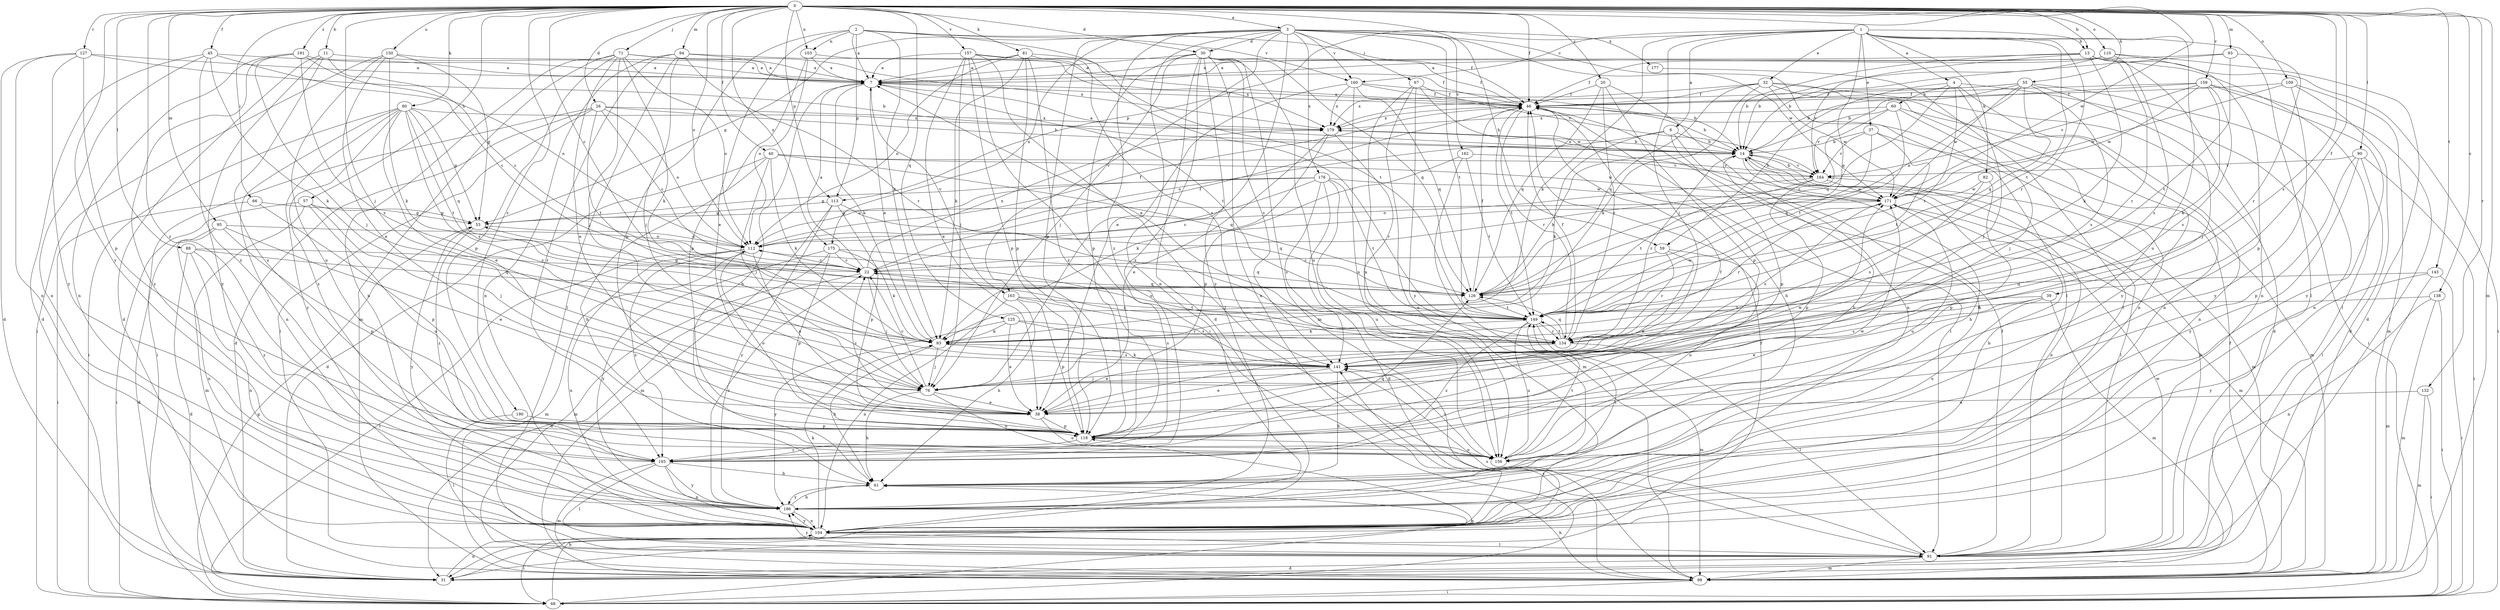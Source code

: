 strict digraph  {
0;
1;
2;
3;
4;
6;
7;
11;
13;
14;
20;
22;
26;
30;
31;
32;
37;
38;
39;
40;
45;
46;
53;
55;
57;
59;
60;
61;
66;
67;
68;
71;
76;
80;
81;
82;
83;
88;
90;
91;
93;
94;
95;
98;
103;
104;
109;
110;
112;
113;
118;
125;
126;
127;
132;
134;
138;
141;
143;
149;
150;
156;
157;
159;
160;
162;
163;
164;
171;
175;
176;
177;
179;
186;
190;
191;
193;
0 -> 3  [label=a];
0 -> 11  [label=b];
0 -> 13  [label=b];
0 -> 20  [label=c];
0 -> 22  [label=c];
0 -> 26  [label=d];
0 -> 30  [label=d];
0 -> 39  [label=f];
0 -> 40  [label=f];
0 -> 45  [label=f];
0 -> 46  [label=f];
0 -> 55  [label=h];
0 -> 57  [label=h];
0 -> 59  [label=h];
0 -> 66  [label=i];
0 -> 71  [label=j];
0 -> 76  [label=j];
0 -> 80  [label=k];
0 -> 81  [label=k];
0 -> 88  [label=l];
0 -> 90  [label=l];
0 -> 93  [label=m];
0 -> 94  [label=m];
0 -> 95  [label=m];
0 -> 98  [label=m];
0 -> 103  [label=n];
0 -> 109  [label=o];
0 -> 110  [label=o];
0 -> 112  [label=o];
0 -> 113  [label=p];
0 -> 125  [label=q];
0 -> 127  [label=r];
0 -> 132  [label=r];
0 -> 138  [label=s];
0 -> 141  [label=s];
0 -> 143  [label=t];
0 -> 150  [label=u];
0 -> 157  [label=v];
0 -> 159  [label=v];
0 -> 171  [label=w];
0 -> 175  [label=x];
0 -> 186  [label=y];
0 -> 190  [label=z];
0 -> 191  [label=z];
0 -> 193  [label=z];
1 -> 4  [label=a];
1 -> 6  [label=a];
1 -> 13  [label=b];
1 -> 32  [label=e];
1 -> 37  [label=e];
1 -> 76  [label=j];
1 -> 82  [label=k];
1 -> 83  [label=k];
1 -> 91  [label=l];
1 -> 113  [label=p];
1 -> 126  [label=q];
1 -> 134  [label=r];
1 -> 149  [label=t];
1 -> 156  [label=u];
1 -> 160  [label=v];
2 -> 7  [label=a];
2 -> 38  [label=e];
2 -> 46  [label=f];
2 -> 83  [label=k];
2 -> 103  [label=n];
2 -> 113  [label=p];
2 -> 118  [label=p];
2 -> 149  [label=t];
2 -> 160  [label=v];
3 -> 30  [label=d];
3 -> 38  [label=e];
3 -> 53  [label=g];
3 -> 67  [label=i];
3 -> 91  [label=l];
3 -> 104  [label=n];
3 -> 118  [label=p];
3 -> 149  [label=t];
3 -> 160  [label=v];
3 -> 162  [label=v];
3 -> 163  [label=v];
3 -> 171  [label=w];
3 -> 175  [label=x];
3 -> 176  [label=x];
3 -> 177  [label=x];
3 -> 193  [label=z];
4 -> 59  [label=h];
4 -> 60  [label=h];
4 -> 68  [label=i];
4 -> 76  [label=j];
4 -> 104  [label=n];
4 -> 126  [label=q];
4 -> 149  [label=t];
6 -> 14  [label=b];
6 -> 61  [label=h];
6 -> 83  [label=k];
6 -> 112  [label=o];
6 -> 118  [label=p];
7 -> 46  [label=f];
7 -> 61  [label=h];
7 -> 83  [label=k];
7 -> 149  [label=t];
7 -> 163  [label=v];
11 -> 7  [label=a];
11 -> 22  [label=c];
11 -> 31  [label=d];
11 -> 156  [label=u];
11 -> 186  [label=y];
13 -> 7  [label=a];
13 -> 14  [label=b];
13 -> 68  [label=i];
13 -> 83  [label=k];
13 -> 91  [label=l];
13 -> 104  [label=n];
13 -> 134  [label=r];
13 -> 164  [label=v];
14 -> 7  [label=a];
14 -> 61  [label=h];
14 -> 91  [label=l];
14 -> 98  [label=m];
14 -> 134  [label=r];
14 -> 164  [label=v];
14 -> 179  [label=x];
20 -> 46  [label=f];
20 -> 104  [label=n];
20 -> 118  [label=p];
20 -> 126  [label=q];
20 -> 134  [label=r];
22 -> 7  [label=a];
22 -> 31  [label=d];
22 -> 46  [label=f];
22 -> 76  [label=j];
22 -> 126  [label=q];
22 -> 179  [label=x];
26 -> 14  [label=b];
26 -> 22  [label=c];
26 -> 31  [label=d];
26 -> 68  [label=i];
26 -> 91  [label=l];
26 -> 112  [label=o];
26 -> 149  [label=t];
26 -> 179  [label=x];
30 -> 7  [label=a];
30 -> 31  [label=d];
30 -> 76  [label=j];
30 -> 98  [label=m];
30 -> 104  [label=n];
30 -> 118  [label=p];
30 -> 126  [label=q];
30 -> 141  [label=s];
30 -> 156  [label=u];
30 -> 186  [label=y];
30 -> 193  [label=z];
31 -> 46  [label=f];
31 -> 104  [label=n];
32 -> 31  [label=d];
32 -> 46  [label=f];
32 -> 83  [label=k];
32 -> 104  [label=n];
32 -> 126  [label=q];
32 -> 171  [label=w];
32 -> 179  [label=x];
32 -> 186  [label=y];
37 -> 14  [label=b];
37 -> 98  [label=m];
37 -> 126  [label=q];
37 -> 149  [label=t];
37 -> 164  [label=v];
38 -> 22  [label=c];
38 -> 118  [label=p];
38 -> 156  [label=u];
38 -> 171  [label=w];
39 -> 38  [label=e];
39 -> 98  [label=m];
39 -> 141  [label=s];
39 -> 149  [label=t];
39 -> 156  [label=u];
40 -> 31  [label=d];
40 -> 61  [label=h];
40 -> 76  [label=j];
40 -> 83  [label=k];
40 -> 126  [label=q];
40 -> 164  [label=v];
40 -> 171  [label=w];
45 -> 7  [label=a];
45 -> 22  [label=c];
45 -> 31  [label=d];
45 -> 83  [label=k];
45 -> 104  [label=n];
45 -> 193  [label=z];
46 -> 7  [label=a];
46 -> 14  [label=b];
46 -> 61  [label=h];
46 -> 91  [label=l];
46 -> 134  [label=r];
46 -> 149  [label=t];
46 -> 179  [label=x];
53 -> 112  [label=o];
53 -> 186  [label=y];
53 -> 193  [label=z];
55 -> 14  [label=b];
55 -> 46  [label=f];
55 -> 76  [label=j];
55 -> 104  [label=n];
55 -> 112  [label=o];
55 -> 126  [label=q];
55 -> 141  [label=s];
55 -> 171  [label=w];
55 -> 179  [label=x];
57 -> 53  [label=g];
57 -> 68  [label=i];
57 -> 76  [label=j];
57 -> 98  [label=m];
57 -> 156  [label=u];
59 -> 22  [label=c];
59 -> 38  [label=e];
59 -> 134  [label=r];
59 -> 156  [label=u];
60 -> 22  [label=c];
60 -> 76  [label=j];
60 -> 104  [label=n];
60 -> 149  [label=t];
60 -> 164  [label=v];
60 -> 179  [label=x];
61 -> 149  [label=t];
61 -> 186  [label=y];
66 -> 53  [label=g];
66 -> 68  [label=i];
66 -> 118  [label=p];
67 -> 46  [label=f];
67 -> 104  [label=n];
67 -> 156  [label=u];
67 -> 171  [label=w];
67 -> 186  [label=y];
68 -> 53  [label=g];
68 -> 61  [label=h];
68 -> 118  [label=p];
71 -> 7  [label=a];
71 -> 38  [label=e];
71 -> 76  [label=j];
71 -> 83  [label=k];
71 -> 98  [label=m];
71 -> 104  [label=n];
71 -> 112  [label=o];
71 -> 118  [label=p];
71 -> 179  [label=x];
76 -> 22  [label=c];
76 -> 38  [label=e];
76 -> 61  [label=h];
76 -> 156  [label=u];
80 -> 38  [label=e];
80 -> 53  [label=g];
80 -> 68  [label=i];
80 -> 104  [label=n];
80 -> 126  [label=q];
80 -> 141  [label=s];
80 -> 149  [label=t];
80 -> 179  [label=x];
80 -> 186  [label=y];
80 -> 193  [label=z];
81 -> 7  [label=a];
81 -> 83  [label=k];
81 -> 112  [label=o];
81 -> 118  [label=p];
81 -> 141  [label=s];
81 -> 164  [label=v];
81 -> 193  [label=z];
82 -> 118  [label=p];
82 -> 141  [label=s];
82 -> 171  [label=w];
83 -> 7  [label=a];
83 -> 61  [label=h];
83 -> 76  [label=j];
83 -> 141  [label=s];
88 -> 22  [label=c];
88 -> 31  [label=d];
88 -> 104  [label=n];
88 -> 126  [label=q];
88 -> 193  [label=z];
90 -> 68  [label=i];
90 -> 91  [label=l];
90 -> 118  [label=p];
90 -> 164  [label=v];
90 -> 186  [label=y];
91 -> 14  [label=b];
91 -> 31  [label=d];
91 -> 46  [label=f];
91 -> 98  [label=m];
91 -> 141  [label=s];
91 -> 171  [label=w];
91 -> 186  [label=y];
93 -> 7  [label=a];
93 -> 14  [label=b];
93 -> 134  [label=r];
93 -> 149  [label=t];
94 -> 7  [label=a];
94 -> 76  [label=j];
94 -> 91  [label=l];
94 -> 104  [label=n];
94 -> 134  [label=r];
94 -> 179  [label=x];
94 -> 193  [label=z];
95 -> 31  [label=d];
95 -> 38  [label=e];
95 -> 104  [label=n];
95 -> 112  [label=o];
95 -> 118  [label=p];
98 -> 46  [label=f];
98 -> 61  [label=h];
98 -> 68  [label=i];
98 -> 141  [label=s];
103 -> 7  [label=a];
103 -> 46  [label=f];
103 -> 112  [label=o];
103 -> 118  [label=p];
104 -> 14  [label=b];
104 -> 68  [label=i];
104 -> 83  [label=k];
104 -> 91  [label=l];
104 -> 186  [label=y];
109 -> 31  [label=d];
109 -> 46  [label=f];
109 -> 98  [label=m];
109 -> 171  [label=w];
109 -> 186  [label=y];
110 -> 7  [label=a];
110 -> 14  [label=b];
110 -> 31  [label=d];
110 -> 46  [label=f];
110 -> 118  [label=p];
110 -> 141  [label=s];
112 -> 22  [label=c];
112 -> 38  [label=e];
112 -> 46  [label=f];
112 -> 68  [label=i];
112 -> 98  [label=m];
112 -> 104  [label=n];
112 -> 193  [label=z];
113 -> 53  [label=g];
113 -> 98  [label=m];
113 -> 118  [label=p];
113 -> 126  [label=q];
113 -> 186  [label=y];
118 -> 46  [label=f];
118 -> 112  [label=o];
118 -> 156  [label=u];
118 -> 193  [label=z];
125 -> 38  [label=e];
125 -> 83  [label=k];
125 -> 134  [label=r];
125 -> 141  [label=s];
125 -> 186  [label=y];
126 -> 14  [label=b];
126 -> 46  [label=f];
126 -> 53  [label=g];
126 -> 149  [label=t];
127 -> 7  [label=a];
127 -> 14  [label=b];
127 -> 31  [label=d];
127 -> 104  [label=n];
127 -> 118  [label=p];
127 -> 186  [label=y];
132 -> 38  [label=e];
132 -> 68  [label=i];
132 -> 98  [label=m];
134 -> 7  [label=a];
134 -> 22  [label=c];
134 -> 38  [label=e];
134 -> 46  [label=f];
134 -> 91  [label=l];
134 -> 112  [label=o];
134 -> 126  [label=q];
134 -> 149  [label=t];
138 -> 68  [label=i];
138 -> 98  [label=m];
138 -> 104  [label=n];
138 -> 149  [label=t];
141 -> 38  [label=e];
141 -> 61  [label=h];
141 -> 76  [label=j];
141 -> 83  [label=k];
143 -> 68  [label=i];
143 -> 98  [label=m];
143 -> 126  [label=q];
143 -> 186  [label=y];
149 -> 83  [label=k];
149 -> 98  [label=m];
149 -> 134  [label=r];
149 -> 156  [label=u];
149 -> 171  [label=w];
149 -> 193  [label=z];
150 -> 7  [label=a];
150 -> 38  [label=e];
150 -> 53  [label=g];
150 -> 68  [label=i];
150 -> 83  [label=k];
150 -> 156  [label=u];
156 -> 14  [label=b];
156 -> 141  [label=s];
156 -> 149  [label=t];
157 -> 7  [label=a];
157 -> 38  [label=e];
157 -> 46  [label=f];
157 -> 68  [label=i];
157 -> 76  [label=j];
157 -> 91  [label=l];
157 -> 118  [label=p];
157 -> 149  [label=t];
159 -> 14  [label=b];
159 -> 46  [label=f];
159 -> 83  [label=k];
159 -> 91  [label=l];
159 -> 141  [label=s];
159 -> 164  [label=v];
159 -> 171  [label=w];
159 -> 186  [label=y];
160 -> 14  [label=b];
160 -> 46  [label=f];
160 -> 76  [label=j];
160 -> 126  [label=q];
160 -> 156  [label=u];
160 -> 179  [label=x];
162 -> 83  [label=k];
162 -> 98  [label=m];
162 -> 149  [label=t];
162 -> 164  [label=v];
163 -> 61  [label=h];
163 -> 104  [label=n];
163 -> 118  [label=p];
163 -> 141  [label=s];
163 -> 149  [label=t];
164 -> 14  [label=b];
164 -> 104  [label=n];
164 -> 112  [label=o];
164 -> 118  [label=p];
164 -> 149  [label=t];
164 -> 171  [label=w];
171 -> 53  [label=g];
171 -> 98  [label=m];
171 -> 134  [label=r];
171 -> 141  [label=s];
171 -> 156  [label=u];
175 -> 22  [label=c];
175 -> 83  [label=k];
175 -> 98  [label=m];
175 -> 118  [label=p];
175 -> 126  [label=q];
175 -> 186  [label=y];
176 -> 22  [label=c];
176 -> 31  [label=d];
176 -> 53  [label=g];
176 -> 112  [label=o];
176 -> 141  [label=s];
176 -> 149  [label=t];
176 -> 156  [label=u];
176 -> 171  [label=w];
177 -> 91  [label=l];
179 -> 14  [label=b];
179 -> 38  [label=e];
179 -> 118  [label=p];
179 -> 134  [label=r];
186 -> 22  [label=c];
186 -> 61  [label=h];
186 -> 104  [label=n];
190 -> 91  [label=l];
190 -> 118  [label=p];
191 -> 7  [label=a];
191 -> 76  [label=j];
191 -> 104  [label=n];
191 -> 112  [label=o];
191 -> 141  [label=s];
191 -> 186  [label=y];
193 -> 61  [label=h];
193 -> 91  [label=l];
193 -> 98  [label=m];
193 -> 104  [label=n];
193 -> 126  [label=q];
193 -> 171  [label=w];
193 -> 186  [label=y];
}
